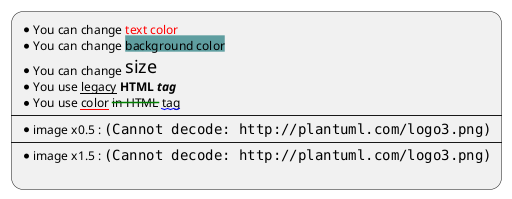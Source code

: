 'diagram from https://plantuml.com/creole
@startuml
:* You can change <color:red>text color</color>
* You can change <back:cadetblue>background color</back>
* You can change <size:18>size</size>
* You use <u>legacy</u> <b>HTML <i>tag</i></b>
* You use <u:red>color</u> <s:green>in HTML</s> <w:#0000FF>tag</w>
----
* image x0.5 : <img:http://plantuml.com/logo3.png{scale=0.5}>
----
* image x1.5 : <img:http://plantuml.com/logo3.png{scale=1.5}>
;
@enduml

